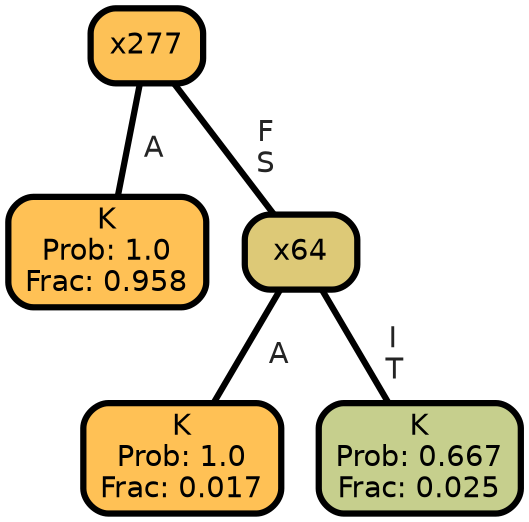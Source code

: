 graph Tree {
node [shape=box, style="filled, rounded",color="black",penwidth="3",fontcolor="black",                 fontname=helvetica] ;
graph [ranksep="0 equally", splines=straight,                 bgcolor=transparent, dpi=200] ;
edge [fontname=helvetica, fontweight=bold,fontcolor=grey14,color=black] ;
0 [label="K
Prob: 1.0
Frac: 0.958", fillcolor="#ffc155"] ;
1 [label="x277", fillcolor="#fdc156"] ;
2 [label="K
Prob: 1.0
Frac: 0.017", fillcolor="#ffc155"] ;
3 [label="x64", fillcolor="#ddc977"] ;
4 [label="K
Prob: 0.667
Frac: 0.025", fillcolor="#c6cf8d"] ;
1 -- 0 [label=" A",penwidth=3] ;
1 -- 3 [label=" F\n S",penwidth=3] ;
3 -- 2 [label=" A",penwidth=3] ;
3 -- 4 [label=" I\n T",penwidth=3] ;
{rank = same;}}